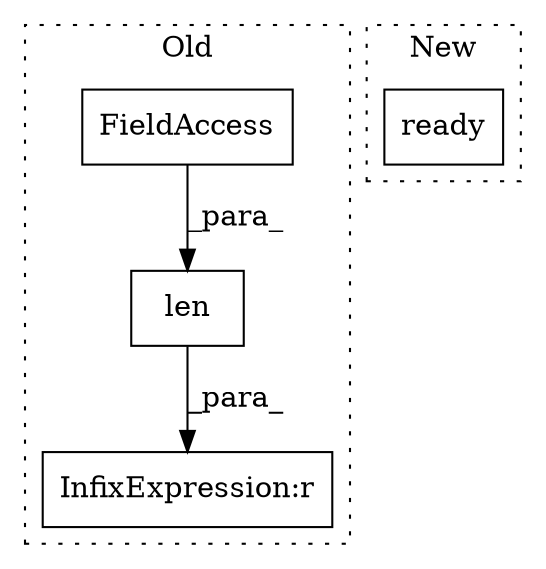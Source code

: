 digraph G {
subgraph cluster0 {
1 [label="len" a="32" s="2172,2205" l="4,1" shape="box"];
3 [label="InfixExpression:r" a="27" s="2206" l="3" shape="box"];
4 [label="FieldAccess" a="22" s="2176" l="29" shape="box"];
label = "Old";
style="dotted";
}
subgraph cluster1 {
2 [label="ready" a="32" s="5204" l="7" shape="box"];
label = "New";
style="dotted";
}
1 -> 3 [label="_para_"];
4 -> 1 [label="_para_"];
}